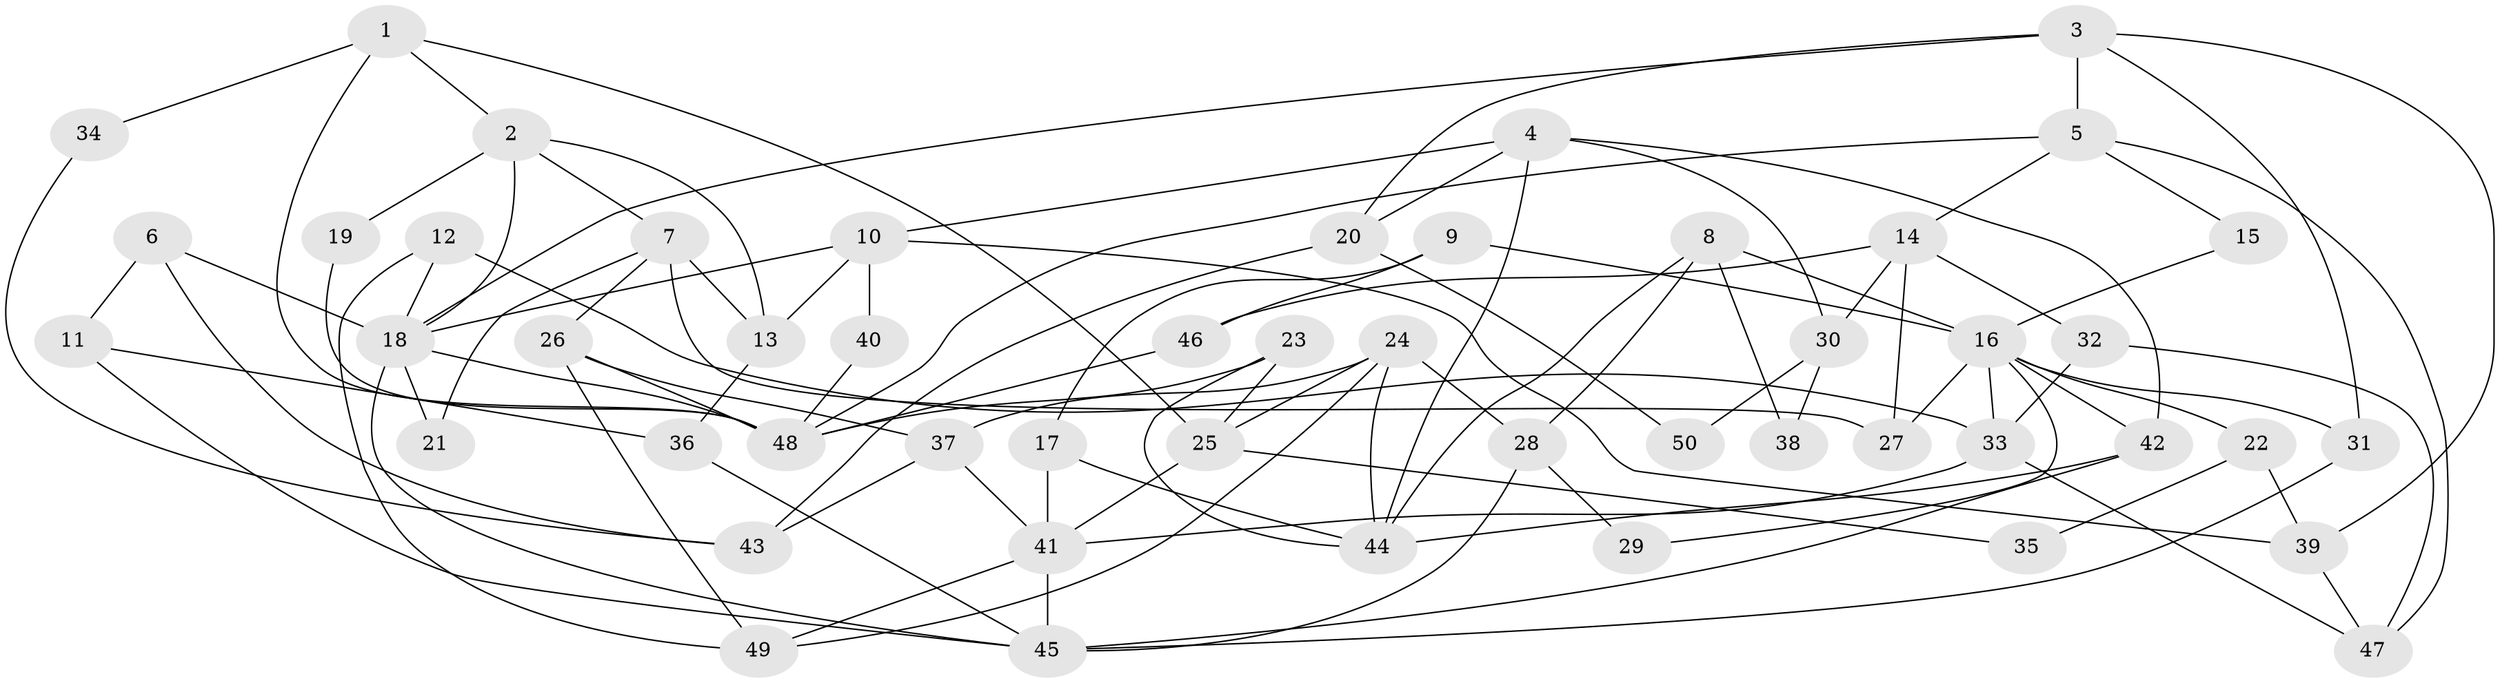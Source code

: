 // Generated by graph-tools (version 1.1) at 2025/50/03/09/25 03:50:06]
// undirected, 50 vertices, 100 edges
graph export_dot {
graph [start="1"]
  node [color=gray90,style=filled];
  1;
  2;
  3;
  4;
  5;
  6;
  7;
  8;
  9;
  10;
  11;
  12;
  13;
  14;
  15;
  16;
  17;
  18;
  19;
  20;
  21;
  22;
  23;
  24;
  25;
  26;
  27;
  28;
  29;
  30;
  31;
  32;
  33;
  34;
  35;
  36;
  37;
  38;
  39;
  40;
  41;
  42;
  43;
  44;
  45;
  46;
  47;
  48;
  49;
  50;
  1 -- 2;
  1 -- 48;
  1 -- 25;
  1 -- 34;
  2 -- 18;
  2 -- 13;
  2 -- 7;
  2 -- 19;
  3 -- 31;
  3 -- 18;
  3 -- 5;
  3 -- 20;
  3 -- 39;
  4 -- 10;
  4 -- 44;
  4 -- 20;
  4 -- 30;
  4 -- 42;
  5 -- 48;
  5 -- 14;
  5 -- 15;
  5 -- 47;
  6 -- 18;
  6 -- 43;
  6 -- 11;
  7 -- 26;
  7 -- 13;
  7 -- 21;
  7 -- 27;
  8 -- 16;
  8 -- 44;
  8 -- 28;
  8 -- 38;
  9 -- 46;
  9 -- 16;
  9 -- 17;
  10 -- 39;
  10 -- 13;
  10 -- 18;
  10 -- 40;
  11 -- 45;
  11 -- 36;
  12 -- 49;
  12 -- 18;
  12 -- 33;
  13 -- 36;
  14 -- 27;
  14 -- 30;
  14 -- 32;
  14 -- 46;
  15 -- 16;
  16 -- 42;
  16 -- 33;
  16 -- 22;
  16 -- 27;
  16 -- 29;
  16 -- 31;
  17 -- 44;
  17 -- 41;
  18 -- 45;
  18 -- 21;
  18 -- 48;
  19 -- 48;
  20 -- 43;
  20 -- 50;
  22 -- 39;
  22 -- 35;
  23 -- 48;
  23 -- 25;
  23 -- 44;
  24 -- 28;
  24 -- 25;
  24 -- 37;
  24 -- 44;
  24 -- 49;
  25 -- 41;
  25 -- 35;
  26 -- 37;
  26 -- 49;
  26 -- 48;
  28 -- 45;
  28 -- 29;
  30 -- 38;
  30 -- 50;
  31 -- 45;
  32 -- 47;
  32 -- 33;
  33 -- 41;
  33 -- 47;
  34 -- 43;
  36 -- 45;
  37 -- 41;
  37 -- 43;
  39 -- 47;
  40 -- 48;
  41 -- 45;
  41 -- 49;
  42 -- 44;
  42 -- 45;
  46 -- 48;
}
